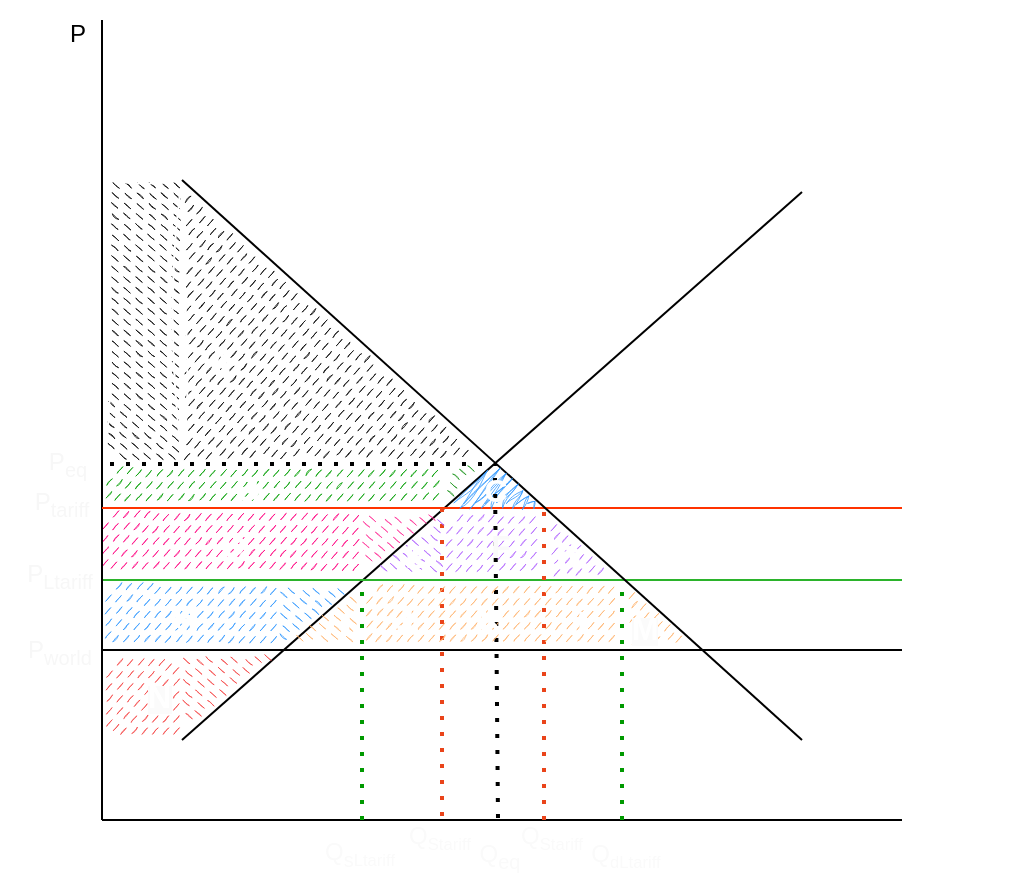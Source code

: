 <mxfile version="24.2.1" type="github">
  <diagram name="Lapa-1" id="BvDR4TQPLg42c8kU46B3">
    <mxGraphModel dx="500" dy="271" grid="1" gridSize="1" guides="1" tooltips="1" connect="1" arrows="1" fold="1" page="1" pageScale="1" pageWidth="1200" pageHeight="1600" math="0" shadow="0">
      <root>
        <mxCell id="0" />
        <mxCell id="1" parent="0" />
        <mxCell id="B-r1o2MZ9U5fgsb8OCQN-29" value="" style="verticalLabelPosition=bottom;verticalAlign=top;html=1;shape=mxgraph.basic.rect;fillColor2=none;strokeWidth=1;size=20;indent=5;rotation=-90;fillStyle=dashed;fillColor=#1A1A1A;strokeColor=#ffffff;fontColor=#ffffff;sketch=1;curveFitting=1;jiggle=2;" parent="1" vertex="1">
          <mxGeometry x="430.25" y="291.25" width="141" height="38.5" as="geometry" />
        </mxCell>
        <mxCell id="B-r1o2MZ9U5fgsb8OCQN-28" value="" style="verticalLabelPosition=bottom;verticalAlign=top;html=1;shape=mxgraph.basic.orthogonal_triangle;fillStyle=dashed;fillColor=#1A1A1A;strokeColor=#ffffff;fontColor=#ffffff;sketch=1;curveFitting=1;jiggle=2;" parent="1" vertex="1">
          <mxGeometry x="520" y="241" width="155" height="140" as="geometry" />
        </mxCell>
        <mxCell id="B-r1o2MZ9U5fgsb8OCQN-1" value="" style="endArrow=none;html=1;rounded=0;endFill=0;" parent="1" edge="1">
          <mxGeometry width="50" height="50" relative="1" as="geometry">
            <mxPoint x="480.0" y="415" as="sourcePoint" />
            <mxPoint x="480" y="160" as="targetPoint" />
          </mxGeometry>
        </mxCell>
        <mxCell id="B-r1o2MZ9U5fgsb8OCQN-3" value="" style="endArrow=none;html=1;rounded=0;endFill=0;" parent="1" edge="1">
          <mxGeometry width="50" height="50" relative="1" as="geometry">
            <mxPoint x="880" y="560" as="sourcePoint" />
            <mxPoint x="480" y="560" as="targetPoint" />
          </mxGeometry>
        </mxCell>
        <mxCell id="B-r1o2MZ9U5fgsb8OCQN-4" value="" style="endArrow=none;html=1;rounded=0;" parent="1" edge="1">
          <mxGeometry width="50" height="50" relative="1" as="geometry">
            <mxPoint x="520" y="520" as="sourcePoint" />
            <mxPoint x="830" y="246" as="targetPoint" />
          </mxGeometry>
        </mxCell>
        <mxCell id="B-r1o2MZ9U5fgsb8OCQN-6" value="" style="endArrow=none;html=1;rounded=0;strokeColor=#FF3300;" parent="1" edge="1">
          <mxGeometry width="50" height="50" relative="1" as="geometry">
            <mxPoint x="480" y="404" as="sourcePoint" />
            <mxPoint x="880" y="404" as="targetPoint" />
          </mxGeometry>
        </mxCell>
        <mxCell id="B-r1o2MZ9U5fgsb8OCQN-7" value="" style="endArrow=none;html=1;rounded=0;fillColor=#f8cecc;strokeColor=#000000;" parent="1" edge="1">
          <mxGeometry width="50" height="50" relative="1" as="geometry">
            <mxPoint x="480" y="475" as="sourcePoint" />
            <mxPoint x="880" y="475" as="targetPoint" />
          </mxGeometry>
        </mxCell>
        <mxCell id="B-r1o2MZ9U5fgsb8OCQN-8" value="S&lt;sub&gt;lowertariff&lt;/sub&gt;" style="text;html=1;strokeColor=none;fillColor=none;align=center;verticalAlign=middle;whiteSpace=wrap;rounded=0;fontColor=#FFFFFF;" parent="1" vertex="1">
          <mxGeometry x="883" y="425" width="60" height="30" as="geometry" />
        </mxCell>
        <mxCell id="B-r1o2MZ9U5fgsb8OCQN-9" value="S&lt;sub&gt;tariff&lt;/sub&gt;" style="text;html=1;strokeColor=none;fillColor=none;align=center;verticalAlign=middle;whiteSpace=wrap;rounded=0;fontColor=#FFFFFF;" parent="1" vertex="1">
          <mxGeometry x="872" y="389" width="60" height="30" as="geometry" />
        </mxCell>
        <mxCell id="B-r1o2MZ9U5fgsb8OCQN-14" value="" style="endArrow=none;dashed=1;html=1;dashPattern=1 3;strokeWidth=2;rounded=0;" parent="1" edge="1">
          <mxGeometry width="50" height="50" relative="1" as="geometry">
            <mxPoint x="670" y="382" as="sourcePoint" />
            <mxPoint x="480" y="382" as="targetPoint" />
          </mxGeometry>
        </mxCell>
        <mxCell id="B-r1o2MZ9U5fgsb8OCQN-15" value="" style="endArrow=none;html=1;rounded=0;strokeColor=#2bb32b;" parent="1" edge="1">
          <mxGeometry width="50" height="50" relative="1" as="geometry">
            <mxPoint x="480" y="440" as="sourcePoint" />
            <mxPoint x="880" y="440" as="targetPoint" />
          </mxGeometry>
        </mxCell>
        <mxCell id="B-r1o2MZ9U5fgsb8OCQN-16" value="S&lt;sub&gt;world&lt;/sub&gt;" style="text;html=1;strokeColor=none;fillColor=none;align=center;verticalAlign=middle;whiteSpace=wrap;rounded=0;fontColor=#FFFFFF;" parent="1" vertex="1">
          <mxGeometry x="873" y="460" width="60" height="30" as="geometry" />
        </mxCell>
        <mxCell id="B-r1o2MZ9U5fgsb8OCQN-17" value="" style="endArrow=none;dashed=1;html=1;dashPattern=1 3;strokeWidth=2;rounded=0;strokeColor=#009900;" parent="1" edge="1">
          <mxGeometry width="50" height="50" relative="1" as="geometry">
            <mxPoint x="610" y="560" as="sourcePoint" />
            <mxPoint x="610" y="442" as="targetPoint" />
          </mxGeometry>
        </mxCell>
        <mxCell id="B-r1o2MZ9U5fgsb8OCQN-18" value="" style="endArrow=none;dashed=1;html=1;dashPattern=1 3;strokeWidth=2;rounded=0;strokeColor=#009900;" parent="1" edge="1">
          <mxGeometry width="50" height="50" relative="1" as="geometry">
            <mxPoint x="740" y="560" as="sourcePoint" />
            <mxPoint x="740" y="440" as="targetPoint" />
          </mxGeometry>
        </mxCell>
        <mxCell id="B-r1o2MZ9U5fgsb8OCQN-19" value="" style="endArrow=none;dashed=1;html=1;dashPattern=1 3;strokeWidth=2;rounded=0;strokeColor=#EA441A;" parent="1" edge="1">
          <mxGeometry width="50" height="50" relative="1" as="geometry">
            <mxPoint x="650" y="558" as="sourcePoint" />
            <mxPoint x="650" y="400" as="targetPoint" />
          </mxGeometry>
        </mxCell>
        <mxCell id="B-r1o2MZ9U5fgsb8OCQN-20" value="" style="endArrow=none;dashed=1;html=1;dashPattern=1 3;strokeWidth=2;rounded=0;strokeColor=#EA441A;" parent="1" edge="1">
          <mxGeometry width="50" height="50" relative="1" as="geometry">
            <mxPoint x="701" y="560" as="sourcePoint" />
            <mxPoint x="701" y="400" as="targetPoint" />
          </mxGeometry>
        </mxCell>
        <mxCell id="B-r1o2MZ9U5fgsb8OCQN-34" value="" style="shape=manualInput;whiteSpace=wrap;html=1;size=0;fillColor=#009E00;fillStyle=dashed;strokeWidth=1;opacity=80;sketch=1;curveFitting=1;jiggle=2;strokeColor=none;" parent="1" vertex="1">
          <mxGeometry x="481" y="382" width="170" height="21" as="geometry" />
        </mxCell>
        <mxCell id="B-r1o2MZ9U5fgsb8OCQN-5" value="" style="endArrow=none;html=1;rounded=0;" parent="1" edge="1">
          <mxGeometry width="50" height="50" relative="1" as="geometry">
            <mxPoint x="520" y="240" as="sourcePoint" />
            <mxPoint x="830" y="520" as="targetPoint" />
          </mxGeometry>
        </mxCell>
        <mxCell id="B-r1o2MZ9U5fgsb8OCQN-39" value="" style="verticalLabelPosition=bottom;verticalAlign=top;html=1;shape=mxgraph.basic.orthogonal_triangle;opacity=80;sketch=1;curveFitting=1;jiggle=2;fillStyle=dashed;fillColor=#219621;dashed=1;dashPattern=8 8;strokeColor=none;rotation=90;" parent="1" vertex="1">
          <mxGeometry x="652" y="383" width="23" height="20" as="geometry" />
        </mxCell>
        <mxCell id="B-r1o2MZ9U5fgsb8OCQN-41" value="" style="verticalLabelPosition=bottom;verticalAlign=top;html=1;shape=mxgraph.basic.acute_triangle;dx=0.52;fillColor=#3399FF;fillStyle=zigzag;opacity=80;sketch=1;curveFitting=1;jiggle=2;gradientColor=none;strokeColor=none;" parent="1" vertex="1">
          <mxGeometry x="652" y="382" width="47" height="21" as="geometry" />
        </mxCell>
        <mxCell id="B-r1o2MZ9U5fgsb8OCQN-43" value="" style="shape=manualInput;whiteSpace=wrap;html=1;size=0;fillColor=#FF0080;fillStyle=dashed;strokeWidth=1;opacity=80;sketch=1;curveFitting=1;jiggle=2;strokeColor=none;" parent="1" vertex="1">
          <mxGeometry x="479" y="404" width="131" height="33" as="geometry" />
        </mxCell>
        <mxCell id="B-r1o2MZ9U5fgsb8OCQN-44" value="" style="verticalLabelPosition=bottom;verticalAlign=top;html=1;shape=mxgraph.basic.orthogonal_triangle;opacity=80;sketch=1;curveFitting=1;jiggle=2;fillStyle=dashed;fillColor=#FF3399;dashed=1;dashPattern=8 8;strokeColor=none;rotation=90;" parent="1" vertex="1">
          <mxGeometry x="615.75" y="400.25" width="32.5" height="45" as="geometry" />
        </mxCell>
        <mxCell id="B-r1o2MZ9U5fgsb8OCQN-46" value="" style="verticalLabelPosition=bottom;verticalAlign=top;html=1;shape=mxgraph.basic.rect;fillColor2=none;strokeWidth=1;size=20;indent=5;strokeColor=none;fillColor=#B266FF;fillStyle=dashed;opacity=80;sketch=1;curveFitting=1;jiggle=2;" parent="1" vertex="1">
          <mxGeometry x="651" y="406" width="49" height="32" as="geometry" />
        </mxCell>
        <mxCell id="B-r1o2MZ9U5fgsb8OCQN-48" value="" style="verticalLabelPosition=bottom;verticalAlign=top;html=1;shape=mxgraph.basic.orthogonal_triangle;strokeColor=none;sketch=1;curveFitting=1;jiggle=2;fillStyle=dashed;fillColor=#B266FF;opacity=80;" parent="1" vertex="1">
          <mxGeometry x="703" y="405" width="38" height="34" as="geometry" />
        </mxCell>
        <mxCell id="B-r1o2MZ9U5fgsb8OCQN-56" value="" style="endArrow=none;html=1;rounded=0;endFill=0;" parent="1" edge="1">
          <mxGeometry width="50" height="50" relative="1" as="geometry">
            <mxPoint x="480" y="560" as="sourcePoint" />
            <mxPoint x="480.0" y="485" as="targetPoint" />
          </mxGeometry>
        </mxCell>
        <mxCell id="B-r1o2MZ9U5fgsb8OCQN-58" value="" style="verticalLabelPosition=bottom;verticalAlign=top;html=1;shape=mxgraph.basic.orthogonal_triangle;direction=south;strokeColor=none;opacity=80;sketch=1;curveFitting=1;jiggle=2;fillStyle=dashed;fillColor=#f54747;" parent="1" vertex="1">
          <mxGeometry x="520" y="476" width="52" height="43" as="geometry" />
        </mxCell>
        <mxCell id="B-r1o2MZ9U5fgsb8OCQN-59" value="" style="endArrow=none;html=1;rounded=0;endFill=0;" parent="1" edge="1">
          <mxGeometry width="50" height="50" relative="1" as="geometry">
            <mxPoint x="480" y="486" as="sourcePoint" />
            <mxPoint x="480.0" y="411" as="targetPoint" />
          </mxGeometry>
        </mxCell>
        <mxCell id="B-r1o2MZ9U5fgsb8OCQN-60" value="" style="verticalLabelPosition=bottom;verticalAlign=top;html=1;shape=mxgraph.basic.rect;fillColor2=none;strokeWidth=1;size=20;indent=5;strokeColor=none;opacity=80;sketch=1;curveFitting=1;jiggle=2;fillStyle=dashed;fillColor=#f54747;" parent="1" vertex="1">
          <mxGeometry x="481" y="478" width="39" height="41" as="geometry" />
        </mxCell>
        <mxCell id="B-r1o2MZ9U5fgsb8OCQN-42" value="" style="endArrow=none;dashed=1;html=1;dashPattern=1 3;strokeWidth=2;rounded=0;entryX=0;entryY=0;entryDx=24.44;entryDy=0;entryPerimeter=0;" parent="1" target="B-r1o2MZ9U5fgsb8OCQN-41" edge="1">
          <mxGeometry width="50" height="50" relative="1" as="geometry">
            <mxPoint x="678" y="559" as="sourcePoint" />
            <mxPoint x="678" y="389" as="targetPoint" />
          </mxGeometry>
        </mxCell>
        <mxCell id="B-r1o2MZ9U5fgsb8OCQN-61" value="&lt;font style=&quot;font-size: 12px;&quot;&gt;Q&lt;sub&gt;eq&lt;/sub&gt;&lt;/font&gt;" style="text;html=1;strokeColor=none;fillColor=none;align=center;verticalAlign=middle;whiteSpace=wrap;rounded=0;fontColor=#FAFAFA;" parent="1" vertex="1">
          <mxGeometry x="666" y="571" width="26" height="13" as="geometry" />
        </mxCell>
        <mxCell id="B-r1o2MZ9U5fgsb8OCQN-62" value="" style="shape=manualInput;whiteSpace=wrap;html=1;size=0;fillColor=#3399FF;fillStyle=dashed;strokeWidth=1;opacity=80;sketch=1;curveFitting=1;jiggle=2;strokeColor=none;" parent="1" vertex="1">
          <mxGeometry x="480.5" y="440" width="88.5" height="33" as="geometry" />
        </mxCell>
        <mxCell id="B-r1o2MZ9U5fgsb8OCQN-63" value="" style="verticalLabelPosition=bottom;verticalAlign=top;html=1;shape=mxgraph.basic.orthogonal_triangle;opacity=80;sketch=1;curveFitting=1;jiggle=2;fillStyle=dashed;fillColor=#B266FF;dashed=1;dashPattern=8 8;strokeColor=none;rotation=-90;" parent="1" vertex="1">
          <mxGeometry x="613" y="399" width="32.5" height="45" as="geometry" />
        </mxCell>
        <mxCell id="B-r1o2MZ9U5fgsb8OCQN-64" value="" style="verticalLabelPosition=bottom;verticalAlign=top;html=1;shape=mxgraph.basic.orthogonal_triangle;opacity=80;sketch=1;curveFitting=1;jiggle=2;fillStyle=dashed;fillColor=#3399FF;dashed=1;dashPattern=8 8;strokeColor=none;rotation=90;" parent="1" vertex="1">
          <mxGeometry x="575" y="436" width="32.5" height="45" as="geometry" />
        </mxCell>
        <mxCell id="B-r1o2MZ9U5fgsb8OCQN-65" value="" style="verticalLabelPosition=bottom;verticalAlign=top;html=1;shape=mxgraph.basic.orthogonal_triangle;opacity=80;sketch=1;curveFitting=1;jiggle=2;fillStyle=dashed;fillColor=#FFB570;dashed=1;dashPattern=8 8;strokeColor=none;rotation=-90;" parent="1" vertex="1">
          <mxGeometry x="571" y="434" width="32.5" height="45" as="geometry" />
        </mxCell>
        <mxCell id="B-r1o2MZ9U5fgsb8OCQN-66" value="" style="verticalLabelPosition=bottom;verticalAlign=top;html=1;shape=mxgraph.basic.orthogonal_triangle;strokeColor=none;sketch=1;curveFitting=1;jiggle=2;fillStyle=dashed;fillColor=#FFB570;opacity=80;" parent="1" vertex="1">
          <mxGeometry x="742" y="439" width="38" height="34" as="geometry" />
        </mxCell>
        <mxCell id="B-r1o2MZ9U5fgsb8OCQN-67" value="" style="verticalLabelPosition=bottom;verticalAlign=top;html=1;shape=mxgraph.basic.rect;fillColor2=none;strokeWidth=1;size=12.5;indent=5;strokeColor=none;fillColor=#FFB570;fillStyle=dashed;opacity=80;sketch=1;curveFitting=1;jiggle=2;" parent="1" vertex="1">
          <mxGeometry x="611" y="441" width="127" height="32" as="geometry" />
        </mxCell>
        <mxCell id="B-r1o2MZ9U5fgsb8OCQN-70" value="&lt;sub&gt;&lt;span style=&quot;font-size: 12px;&quot;&gt;P&lt;sub&gt;world&lt;/sub&gt;&lt;/span&gt;&lt;/sub&gt;" style="text;html=1;strokeColor=none;fillColor=none;align=center;verticalAlign=middle;whiteSpace=wrap;rounded=0;fontColor=#F7F7F7;" parent="1" vertex="1">
          <mxGeometry x="429" y="459" width="60" height="30" as="geometry" />
        </mxCell>
        <mxCell id="B-r1o2MZ9U5fgsb8OCQN-71" value="P&lt;sub&gt;tariff&lt;/sub&gt;" style="text;html=1;strokeColor=none;fillColor=none;align=center;verticalAlign=middle;whiteSpace=wrap;rounded=0;fontColor=#F7F7F7;" parent="1" vertex="1">
          <mxGeometry x="430" y="387" width="60" height="30" as="geometry" />
        </mxCell>
        <mxCell id="B-r1o2MZ9U5fgsb8OCQN-73" value="&lt;sub&gt;&lt;span style=&quot;font-size: 12px;&quot;&gt;P&lt;sub&gt;eq&lt;/sub&gt;&lt;/span&gt;&lt;/sub&gt;" style="text;html=1;strokeColor=none;fillColor=none;align=center;verticalAlign=middle;whiteSpace=wrap;rounded=0;fontColor=#F7F7F7;" parent="1" vertex="1">
          <mxGeometry x="433" y="365" width="60" height="30" as="geometry" />
        </mxCell>
        <mxCell id="B-r1o2MZ9U5fgsb8OCQN-74" value="S" style="text;html=1;strokeColor=none;fillColor=none;align=center;verticalAlign=middle;whiteSpace=wrap;rounded=0;fontColor=#FFFFFF;" parent="1" vertex="1">
          <mxGeometry x="807" y="224" width="60" height="30" as="geometry" />
        </mxCell>
        <mxCell id="B-r1o2MZ9U5fgsb8OCQN-75" value="D" style="text;html=1;strokeColor=none;fillColor=none;align=center;verticalAlign=middle;whiteSpace=wrap;rounded=0;fontColor=#FFFFFF;" parent="1" vertex="1">
          <mxGeometry x="809" y="501" width="60" height="30" as="geometry" />
        </mxCell>
        <mxCell id="B-r1o2MZ9U5fgsb8OCQN-77" value="&lt;font style=&quot;font-size: 12px;&quot;&gt;Q&lt;/font&gt;&lt;font style=&quot;font-size: 10px;&quot;&gt;&lt;sub&gt;Stariff&lt;/sub&gt;&lt;/font&gt;" style="text;html=1;strokeColor=none;fillColor=none;align=center;verticalAlign=middle;whiteSpace=wrap;rounded=0;fontColor=#FAFAFA;" parent="1" vertex="1">
          <mxGeometry x="627" y="561" width="44" height="13" as="geometry" />
        </mxCell>
        <mxCell id="B-r1o2MZ9U5fgsb8OCQN-78" value="&lt;font style=&quot;font-size: 12px;&quot;&gt;Q&lt;/font&gt;&lt;font style=&quot;font-size: 10px;&quot;&gt;&lt;sub&gt;Stariff&lt;/sub&gt;&lt;/font&gt;" style="text;html=1;strokeColor=none;fillColor=none;align=center;verticalAlign=middle;whiteSpace=wrap;rounded=0;fontColor=#FAFAFA;" parent="1" vertex="1">
          <mxGeometry x="683" y="561" width="44" height="13" as="geometry" />
        </mxCell>
        <mxCell id="B-r1o2MZ9U5fgsb8OCQN-79" value="P&lt;sub&gt;Ltariff&lt;/sub&gt;" style="text;html=1;strokeColor=none;fillColor=none;align=center;verticalAlign=middle;whiteSpace=wrap;rounded=0;fontColor=#F7F7F7;" parent="1" vertex="1">
          <mxGeometry x="429" y="423" width="60" height="30" as="geometry" />
        </mxCell>
        <mxCell id="B-r1o2MZ9U5fgsb8OCQN-80" value="&lt;font style=&quot;font-size: 12px;&quot;&gt;Q&lt;/font&gt;&lt;font style=&quot;font-size: 10px;&quot;&gt;&lt;sub&gt;dLtariff&lt;/sub&gt;&lt;/font&gt;" style="text;html=1;strokeColor=none;fillColor=none;align=center;verticalAlign=middle;whiteSpace=wrap;rounded=0;fontColor=#FAFAFA;" parent="1" vertex="1">
          <mxGeometry x="729" y="570" width="26" height="13" as="geometry" />
        </mxCell>
        <mxCell id="B-r1o2MZ9U5fgsb8OCQN-81" value="&lt;font style=&quot;font-size: 12px;&quot;&gt;Q&lt;sub&gt;s&lt;/sub&gt;&lt;/font&gt;&lt;font style=&quot;font-size: 10px;&quot;&gt;&lt;sub&gt;Ltariff&lt;/sub&gt;&lt;/font&gt;" style="text;html=1;strokeColor=none;fillColor=none;align=center;verticalAlign=middle;whiteSpace=wrap;rounded=0;fontColor=#FAFAFA;" parent="1" vertex="1">
          <mxGeometry x="596" y="570" width="26" height="13" as="geometry" />
        </mxCell>
        <mxCell id="B-r1o2MZ9U5fgsb8OCQN-82" value="&lt;sub&gt;&lt;span style=&quot;font-size: 12px;&quot;&gt;P&lt;/span&gt;&lt;/sub&gt;" style="text;html=1;strokeColor=none;fillColor=none;align=center;verticalAlign=middle;whiteSpace=wrap;rounded=0;" parent="1" vertex="1">
          <mxGeometry x="438" y="150" width="60" height="30" as="geometry" />
        </mxCell>
        <mxCell id="B-r1o2MZ9U5fgsb8OCQN-83" value="Q" style="text;html=1;strokeColor=none;fillColor=none;align=center;verticalAlign=middle;whiteSpace=wrap;rounded=0;fontColor=#FFFFFF;" parent="1" vertex="1">
          <mxGeometry x="845" y="555" width="60" height="30" as="geometry" />
        </mxCell>
        <mxCell id="nOQTjGObVjoDkMB5I8hK-1" value="&lt;b style=&quot;border-color: var(--border-color);&quot;&gt;&lt;font style=&quot;border-color: var(--border-color); font-size: 16px;&quot;&gt;A&lt;/font&gt;&lt;/b&gt;" style="text;html=1;align=center;verticalAlign=middle;whiteSpace=wrap;rounded=0;fontColor=#FFFFFF;" parent="1" vertex="1">
          <mxGeometry x="502" y="308" width="74" height="46" as="geometry" />
        </mxCell>
        <mxCell id="nOQTjGObVjoDkMB5I8hK-2" value="&lt;b style=&quot;border-color: var(--border-color);&quot;&gt;&lt;font style=&quot;border-color: var(--border-color); font-size: 16px;&quot;&gt;H&lt;/font&gt;&lt;/b&gt;" style="text;html=1;align=center;verticalAlign=middle;whiteSpace=wrap;rounded=0;fontColor=#FFFFFF;" parent="1" vertex="1">
          <mxGeometry x="483" y="435" width="77" height="46" as="geometry" />
        </mxCell>
        <mxCell id="nOQTjGObVjoDkMB5I8hK-3" value="&lt;b style=&quot;border-color: var(--border-color);&quot;&gt;&lt;font style=&quot;border-color: var(--border-color); font-size: 16px;&quot;&gt;F&lt;/font&gt;&lt;/b&gt;" style="text;html=1;align=center;verticalAlign=middle;whiteSpace=wrap;rounded=0;fontColor=#FAFAFA;" parent="1" vertex="1">
          <mxGeometry x="641" y="399.75" width="77" height="46" as="geometry" />
        </mxCell>
        <mxCell id="nOQTjGObVjoDkMB5I8hK-4" value="&lt;b style=&quot;border-color: var(--border-color);&quot;&gt;&lt;font style=&quot;border-color: var(--border-color); font-size: 16px;&quot;&gt;B&lt;/font&gt;&lt;/b&gt;" style="text;html=1;align=center;verticalAlign=middle;whiteSpace=wrap;rounded=0;fontColor=#FFFFFF;" parent="1" vertex="1">
          <mxGeometry x="516" y="371" width="74" height="46" as="geometry" />
        </mxCell>
        <mxCell id="nOQTjGObVjoDkMB5I8hK-5" value="&lt;b style=&quot;border-color: var(--border-color);&quot;&gt;&lt;font style=&quot;border-color: var(--border-color); font-size: 16px;&quot;&gt;C&lt;/font&gt;&lt;/b&gt;" style="text;html=1;align=center;verticalAlign=middle;whiteSpace=wrap;rounded=0;fontColor=#FFFFFF;" parent="1" vertex="1">
          <mxGeometry x="640" y="372" width="74" height="46" as="geometry" />
        </mxCell>
        <mxCell id="nOQTjGObVjoDkMB5I8hK-6" value="&lt;b style=&quot;border-color: var(--border-color);&quot;&gt;&lt;font style=&quot;border-color: var(--border-color); font-size: 16px;&quot;&gt;D&lt;/font&gt;&lt;/b&gt;" style="text;html=1;align=center;verticalAlign=middle;whiteSpace=wrap;rounded=0;fontColor=#FFFFFF;" parent="1" vertex="1">
          <mxGeometry x="509" y="399" width="74" height="46" as="geometry" />
        </mxCell>
        <mxCell id="nOQTjGObVjoDkMB5I8hK-7" value="&lt;b style=&quot;border-color: var(--border-color);&quot;&gt;&lt;font style=&quot;border-color: var(--border-color); font-size: 16px;&quot;&gt;E&lt;/font&gt;&lt;/b&gt;" style="text;html=1;align=center;verticalAlign=middle;whiteSpace=wrap;rounded=0;fontColor=#FFFFFF;" parent="1" vertex="1">
          <mxGeometry x="600" y="405" width="74" height="46" as="geometry" />
        </mxCell>
        <mxCell id="nOQTjGObVjoDkMB5I8hK-9" value="&lt;b style=&quot;border-color: var(--border-color);&quot;&gt;&lt;font style=&quot;border-color: var(--border-color); font-size: 16px;&quot;&gt;G&lt;/font&gt;&lt;/b&gt;" style="text;html=1;align=center;verticalAlign=middle;whiteSpace=wrap;rounded=0;fontColor=#FFFFFF;" parent="1" vertex="1">
          <mxGeometry x="675" y="405" width="77" height="46" as="geometry" />
        </mxCell>
        <mxCell id="nOQTjGObVjoDkMB5I8hK-10" value="&lt;b style=&quot;border-color: var(--border-color);&quot;&gt;&lt;font style=&quot;border-color: var(--border-color); font-size: 16px;&quot;&gt;I&lt;/font&gt;&lt;/b&gt;" style="text;html=1;align=center;verticalAlign=middle;whiteSpace=wrap;rounded=0;fontColor=#FFFFFF;" parent="1" vertex="1">
          <mxGeometry x="564" y="439" width="77" height="46" as="geometry" />
        </mxCell>
        <mxCell id="nOQTjGObVjoDkMB5I8hK-11" value="&lt;b style=&quot;border-color: var(--border-color);&quot;&gt;&lt;font style=&quot;border-color: var(--border-color); font-size: 16px;&quot;&gt;J&lt;/font&gt;&lt;/b&gt;" style="text;html=1;align=center;verticalAlign=middle;whiteSpace=wrap;rounded=0;fontColor=#FFFFFF;" parent="1" vertex="1">
          <mxGeometry x="593" y="437" width="77" height="46" as="geometry" />
        </mxCell>
        <mxCell id="nOQTjGObVjoDkMB5I8hK-12" value="&lt;b style=&quot;border-color: var(--border-color);&quot;&gt;&lt;font style=&quot;border-color: var(--border-color); font-size: 16px;&quot;&gt;K&lt;/font&gt;&lt;/b&gt;" style="text;html=1;align=center;verticalAlign=middle;whiteSpace=wrap;rounded=0;fontColor=#FFFFFF;" parent="1" vertex="1">
          <mxGeometry x="636" y="437" width="77" height="46" as="geometry" />
        </mxCell>
        <mxCell id="nOQTjGObVjoDkMB5I8hK-13" value="&lt;b style=&quot;border-color: var(--border-color);&quot;&gt;&lt;font style=&quot;border-color: var(--border-color); font-size: 16px;&quot;&gt;L&lt;/font&gt;&lt;/b&gt;" style="text;html=1;align=center;verticalAlign=middle;whiteSpace=wrap;rounded=0;fontColor=#FFFFFF;" parent="1" vertex="1">
          <mxGeometry x="684" y="438" width="77" height="46" as="geometry" />
        </mxCell>
        <mxCell id="nOQTjGObVjoDkMB5I8hK-14" value="&lt;b style=&quot;border-color: var(--border-color); font-family: Helvetica; font-size: 12px; font-style: normal; font-variant-ligatures: normal; font-variant-caps: normal; letter-spacing: normal; orphans: 2; text-align: center; text-indent: 0px; text-transform: none; widows: 2; word-spacing: 0px; -webkit-text-stroke-width: 0px; background-color: rgb(251, 251, 251); text-decoration-thickness: initial; text-decoration-style: initial; text-decoration-color: initial;&quot;&gt;&lt;font style=&quot;border-color: var(--border-color); font-size: 16px;&quot;&gt;M&lt;/font&gt;&lt;/b&gt;" style="text;whiteSpace=wrap;html=1;fontColor=#FFFFFF;" parent="1" vertex="1">
          <mxGeometry x="743" y="448" width="30" height="33" as="geometry" />
        </mxCell>
        <mxCell id="nOQTjGObVjoDkMB5I8hK-15" value="&lt;b style=&quot;border-color: var(--border-color); font-family: Helvetica; font-size: 12px; font-style: normal; font-variant-ligatures: normal; font-variant-caps: normal; letter-spacing: normal; orphans: 2; text-align: center; text-indent: 0px; text-transform: none; widows: 2; word-spacing: 0px; -webkit-text-stroke-width: 0px; background-color: rgb(251, 251, 251); text-decoration-thickness: initial; text-decoration-style: initial; text-decoration-color: initial;&quot;&gt;&lt;font style=&quot;border-color: var(--border-color); font-size: 16px;&quot;&gt;N&lt;/font&gt;&lt;/b&gt;" style="text;whiteSpace=wrap;html=1;fontColor=#FFFFFF;" parent="1" vertex="1">
          <mxGeometry x="501" y="482" width="30" height="33" as="geometry" />
        </mxCell>
      </root>
    </mxGraphModel>
  </diagram>
</mxfile>
